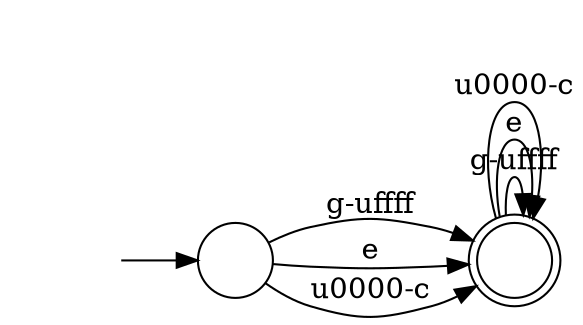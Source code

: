 digraph Automaton {
  rankdir = LR;
  0 [shape=circle,label=""];
  initial [shape=plaintext,label=""];
  initial -> 0
  0 -> 1 [label="g-\uffff"]
  0 -> 1 [label="e"]
  0 -> 1 [label="\u0000-c"]
  1 [shape=doublecircle,label=""];
  1 -> 1 [label="g-\uffff"]
  1 -> 1 [label="e"]
  1 -> 1 [label="\u0000-c"]
}

